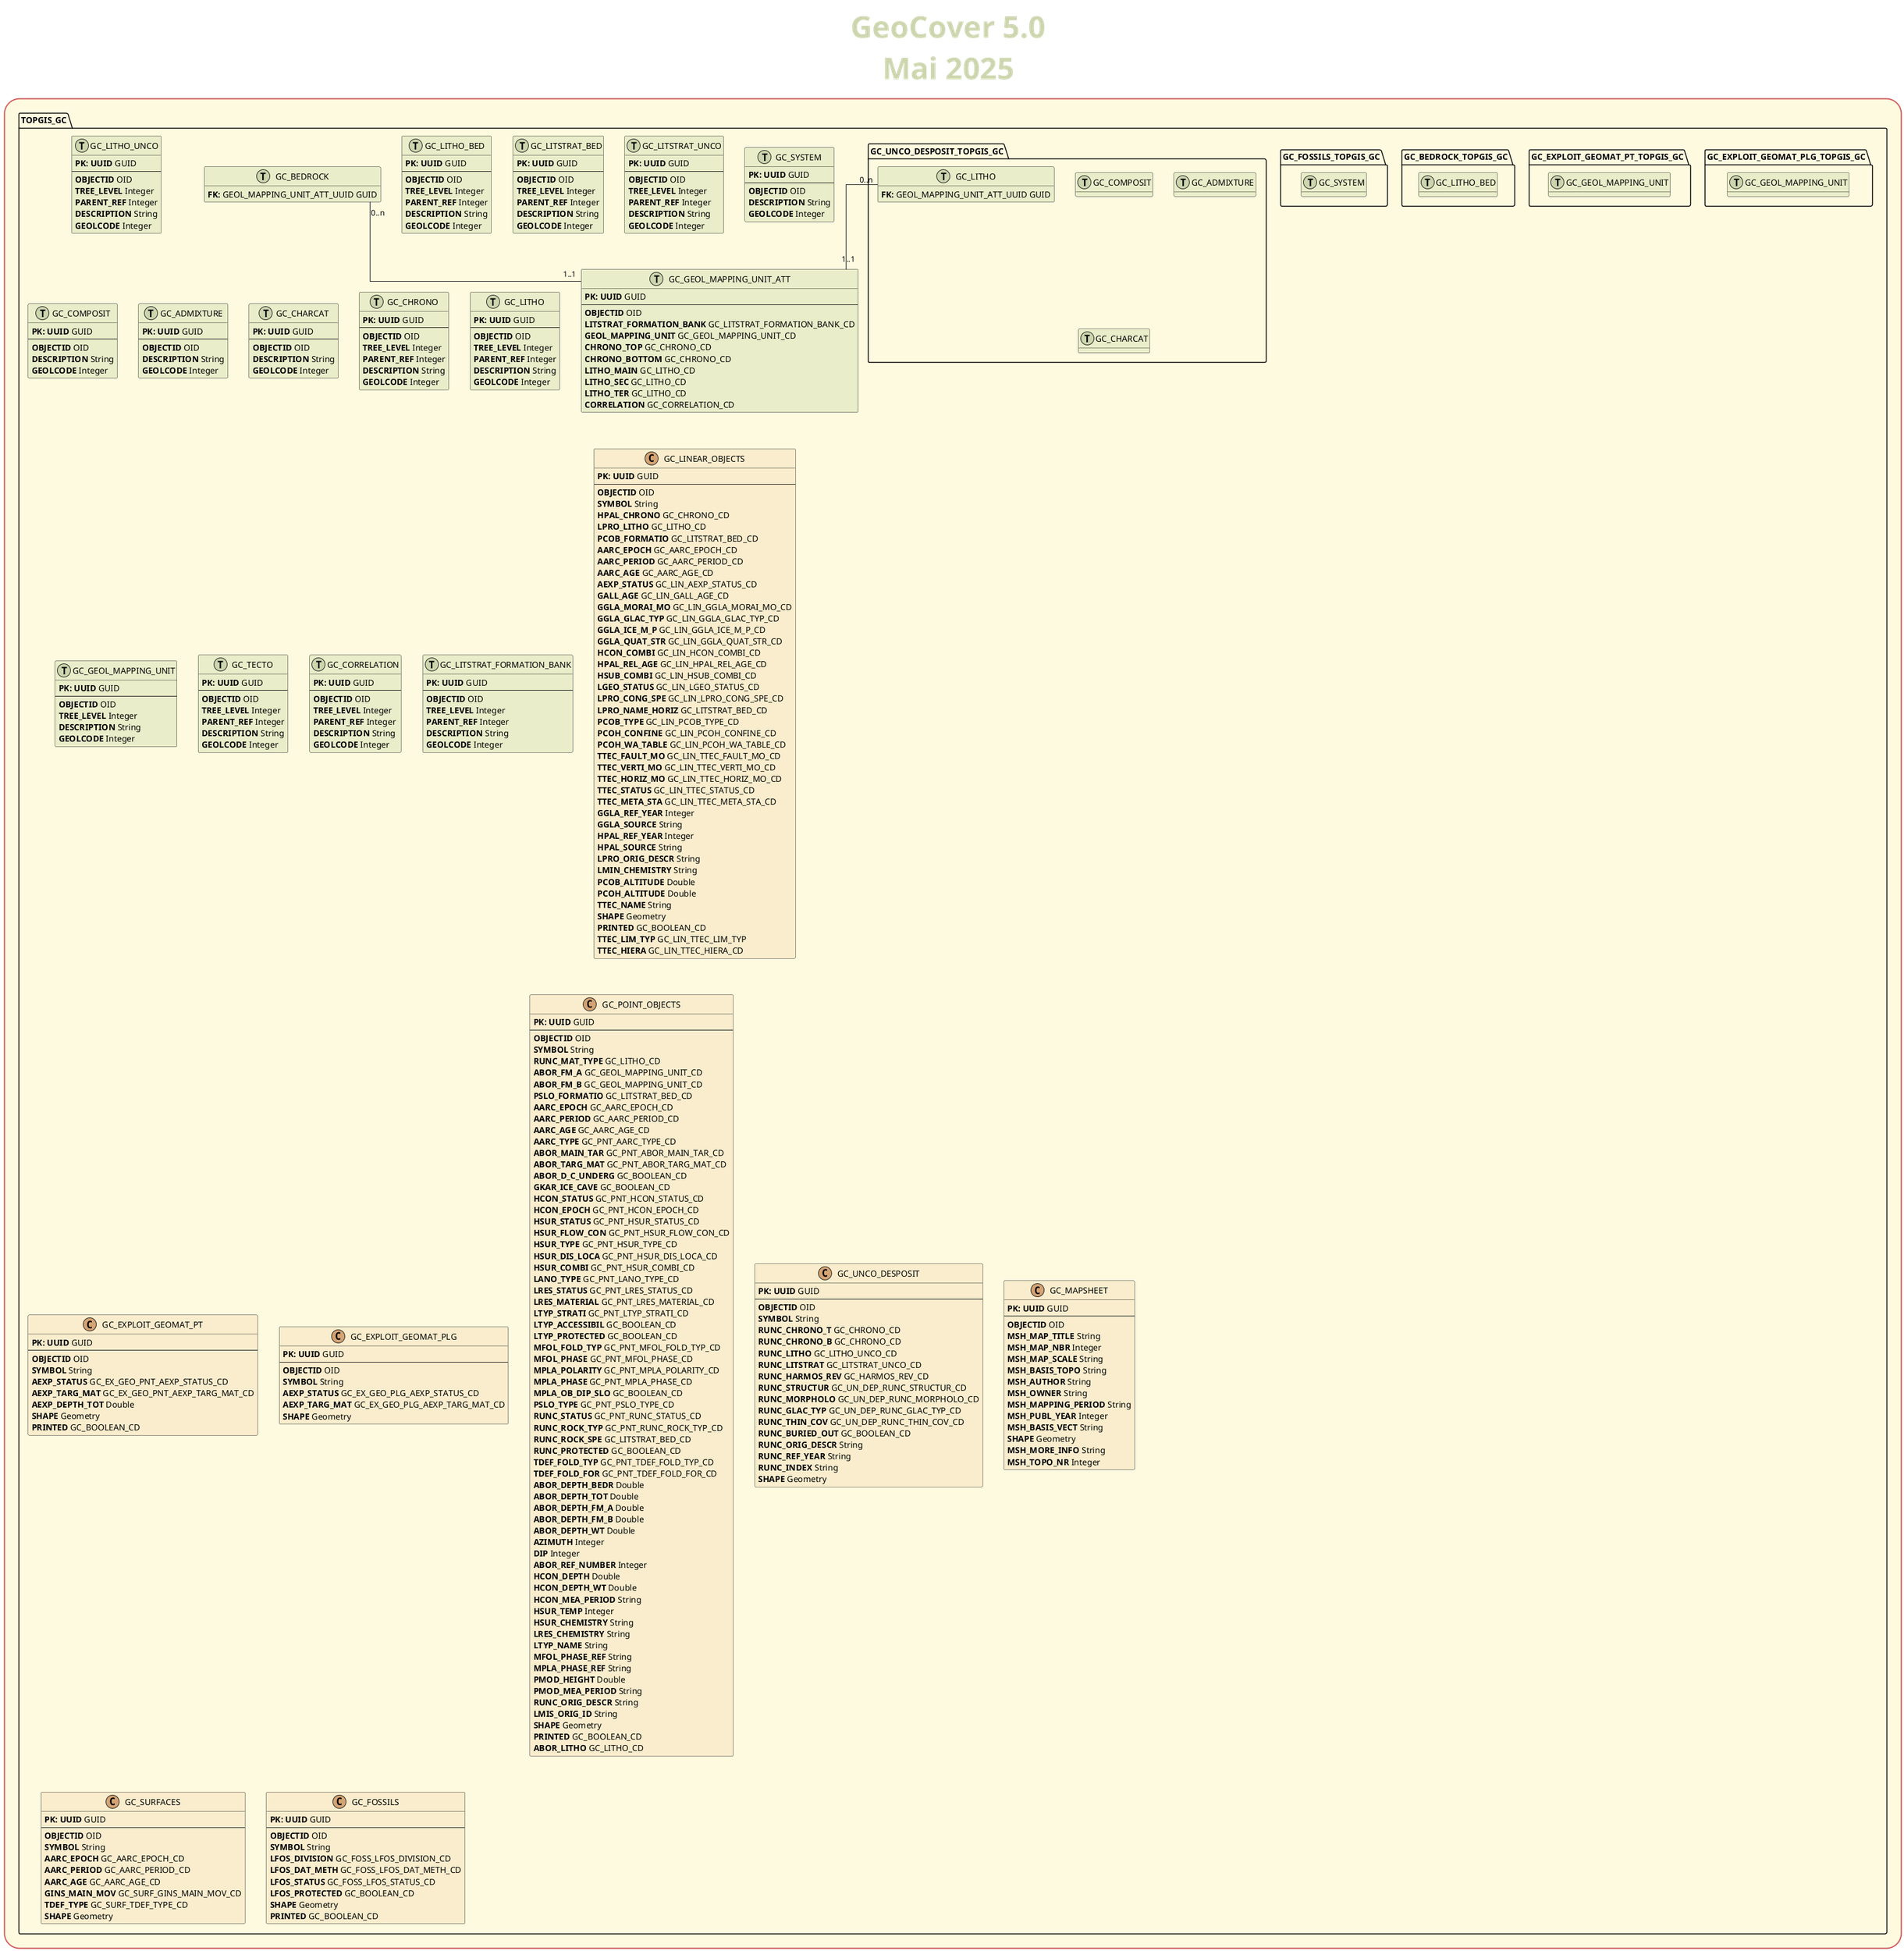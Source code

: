 @startuml
skinparam monochrome false
skinparam linetype ortho
skinparam backgroundcolor transparent
skinparam rectangle {
  roundCorner 50
  BackGroundColor #FEFAE0
  LineThickness 10
  LineColor #CEEDDB
}

skinparam TitlefontColor  #CCD5AE
skinparam TitleFontSize 50


scale 1

' Color scheme https://colorhunt.co/palette/eaebd0da6c6ccd5656af3e3e
' #EAEBD0 #DA6C6C #CD5656 #AF3E3E


!define table(x) class x << (T,#CCD5AE) >> #E9EDC9
!define view(x) class x << (V,#FFAAAA) >>
!define ent(x) class x << (E,#FFAAAA) >>
!define enum(x) class x << (E,#FFAAAA) >>
!define class(x) class x << (C,#D4A373) >> #FAEDCD

!define primary_key(x) <b>PK: x</b>
!define foreign_key(x,reference) <b>FK: </b>x
!define key(x) <b>x</b>
hide methods
hide stereotypes



rectangle   #FEFAE0;line:CD5656;line.bold; {
 

title GeoCover 5.0\nMai 2025

table(TOPGIS_GC.GC_LITHO_UNCO) {
	primary_key(UUID) GUID
	---
	key(OBJECTID) OID
	key(TREE_LEVEL) Integer
	key(PARENT_REF) Integer
	key(DESCRIPTION) String
	key(GEOLCODE) Integer
}

table(TOPGIS_GC.GC_LITHO_BED) {
	primary_key(UUID) GUID
	---
	key(OBJECTID) OID
	key(TREE_LEVEL) Integer
	key(PARENT_REF) Integer
	key(DESCRIPTION) String
	key(GEOLCODE) Integer
}

table(TOPGIS_GC.GC_LITSTRAT_BED) {
	primary_key(UUID) GUID
	---
	key(OBJECTID) OID
	key(TREE_LEVEL) Integer
	key(PARENT_REF) Integer
	key(DESCRIPTION) String
	key(GEOLCODE) Integer
}

table(TOPGIS_GC.GC_LITSTRAT_UNCO) {
	primary_key(UUID) GUID
	---
	key(OBJECTID) OID
	key(TREE_LEVEL) Integer
	key(PARENT_REF) Integer
	key(DESCRIPTION) String
	key(GEOLCODE) Integer
}

table(TOPGIS_GC.GC_GEOL_MAPPING_UNIT_ATT) {
	primary_key(UUID) GUID
	---
	key(OBJECTID) OID
	key(LITSTRAT_FORMATION_BANK) GC_LITSTRAT_FORMATION_BANK_CD
	key(GEOL_MAPPING_UNIT) GC_GEOL_MAPPING_UNIT_CD
	key(CHRONO_TOP) GC_CHRONO_CD
	key(CHRONO_BOTTOM) GC_CHRONO_CD
	key(LITHO_MAIN) GC_LITHO_CD
	key(LITHO_SEC) GC_LITHO_CD
	key(LITHO_TER) GC_LITHO_CD
	key(CORRELATION) GC_CORRELATION_CD
}

table(TOPGIS_GC.GC_SYSTEM) {
	primary_key(UUID) GUID
	---
	key(OBJECTID) OID
	key(DESCRIPTION) String
	key(GEOLCODE) Integer
}

table(TOPGIS_GC.GC_COMPOSIT) {
	primary_key(UUID) GUID
	---
	key(OBJECTID) OID
	key(DESCRIPTION) String
	key(GEOLCODE) Integer
}

table(TOPGIS_GC.GC_ADMIXTURE) {
	primary_key(UUID) GUID
	---
	key(OBJECTID) OID
	key(DESCRIPTION) String
	key(GEOLCODE) Integer
}

table(TOPGIS_GC.GC_CHARCAT) {
	primary_key(UUID) GUID
	---
	key(OBJECTID) OID
	key(DESCRIPTION) String
	key(GEOLCODE) Integer
}

table(TOPGIS_GC.GC_CHRONO) {
	primary_key(UUID) GUID
	---
	key(OBJECTID) OID
	key(TREE_LEVEL) Integer
	key(PARENT_REF) Integer
	key(DESCRIPTION) String
	key(GEOLCODE) Integer
}

table(TOPGIS_GC.GC_LITHO) {
	primary_key(UUID) GUID
	---
	key(OBJECTID) OID
	key(TREE_LEVEL) Integer
	key(PARENT_REF) Integer
	key(DESCRIPTION) String
	key(GEOLCODE) Integer
}

table(TOPGIS_GC.GC_GEOL_MAPPING_UNIT) {
	primary_key(UUID) GUID
	---
	key(OBJECTID) OID
	key(TREE_LEVEL) Integer
	key(DESCRIPTION) String
	key(GEOLCODE) Integer
}

table(TOPGIS_GC.GC_TECTO) {
	primary_key(UUID) GUID
	---
	key(OBJECTID) OID
	key(TREE_LEVEL) Integer
	key(PARENT_REF) Integer
	key(DESCRIPTION) String
	key(GEOLCODE) Integer
}

table(TOPGIS_GC.GC_CORRELATION) {
	primary_key(UUID) GUID
	---
	key(OBJECTID) OID
	key(TREE_LEVEL) Integer
	key(PARENT_REF) Integer
	key(DESCRIPTION) String
	key(GEOLCODE) Integer
}

table(TOPGIS_GC.GC_LITSTRAT_FORMATION_BANK) {
	primary_key(UUID) GUID
	---
	key(OBJECTID) OID
	key(TREE_LEVEL) Integer
	key(PARENT_REF) Integer
	key(DESCRIPTION) String
	key(GEOLCODE) Integer
}

table(TOPGIS_GC.GC_BEDROCK) {
	foreign_key(GEOL_MAPPING_UNIT_ATT_UUID,TOPGIS_GC.GC_GEOL_MAPPING_UNIT_ATT) GUID
}

class(TOPGIS_GC.GC_LINEAR_OBJECTS) {
	primary_key(UUID) GUID
	---
	key(OBJECTID) OID
	key(SYMBOL) String
	key(HPAL_CHRONO) GC_CHRONO_CD
	key(LPRO_LITHO) GC_LITHO_CD
	key(PCOB_FORMATIO) GC_LITSTRAT_BED_CD
	key(AARC_EPOCH) GC_AARC_EPOCH_CD
	key(AARC_PERIOD) GC_AARC_PERIOD_CD
	key(AARC_AGE) GC_AARC_AGE_CD
	key(AEXP_STATUS) GC_LIN_AEXP_STATUS_CD
	key(GALL_AGE) GC_LIN_GALL_AGE_CD
	key(GGLA_MORAI_MO) GC_LIN_GGLA_MORAI_MO_CD
	key(GGLA_GLAC_TYP) GC_LIN_GGLA_GLAC_TYP_CD
	key(GGLA_ICE_M_P) GC_LIN_GGLA_ICE_M_P_CD
	key(GGLA_QUAT_STR) GC_LIN_GGLA_QUAT_STR_CD
	key(HCON_COMBI) GC_LIN_HCON_COMBI_CD
	key(HPAL_REL_AGE) GC_LIN_HPAL_REL_AGE_CD
	key(HSUB_COMBI) GC_LIN_HSUB_COMBI_CD
	key(LGEO_STATUS) GC_LIN_LGEO_STATUS_CD
	key(LPRO_CONG_SPE) GC_LIN_LPRO_CONG_SPE_CD
	key(LPRO_NAME_HORIZ) GC_LITSTRAT_BED_CD
	key(PCOB_TYPE) GC_LIN_PCOB_TYPE_CD
	key(PCOH_CONFINE) GC_LIN_PCOH_CONFINE_CD
	key(PCOH_WA_TABLE) GC_LIN_PCOH_WA_TABLE_CD
	key(TTEC_FAULT_MO) GC_LIN_TTEC_FAULT_MO_CD
	key(TTEC_VERTI_MO) GC_LIN_TTEC_VERTI_MO_CD
	key(TTEC_HORIZ_MO) GC_LIN_TTEC_HORIZ_MO_CD
	key(TTEC_STATUS) GC_LIN_TTEC_STATUS_CD
	key(TTEC_META_STA) GC_LIN_TTEC_META_STA_CD
	key(GGLA_REF_YEAR) Integer
	key(GGLA_SOURCE) String
	key(HPAL_REF_YEAR) Integer
	key(HPAL_SOURCE) String
	key(LPRO_ORIG_DESCR) String
	key(LMIN_CHEMISTRY) String
	key(PCOB_ALTITUDE) Double
	key(PCOH_ALTITUDE) Double
	key(TTEC_NAME) String
	key(SHAPE) Geometry
	key(PRINTED) GC_BOOLEAN_CD
	key(TTEC_LIM_TYP) GC_LIN_TTEC_LIM_TYP
	key(TTEC_HIERA) GC_LIN_TTEC_HIERA_CD
}

class(TOPGIS_GC.GC_EXPLOIT_GEOMAT_PT) {
	primary_key(UUID) GUID
	---
	key(OBJECTID) OID
	key(SYMBOL) String
	key(AEXP_STATUS) GC_EX_GEO_PNT_AEXP_STATUS_CD
	key(AEXP_TARG_MAT) GC_EX_GEO_PNT_AEXP_TARG_MAT_CD
	key(AEXP_DEPTH_TOT) Double
	key(SHAPE) Geometry
	key(PRINTED) GC_BOOLEAN_CD
}

class(TOPGIS_GC.GC_EXPLOIT_GEOMAT_PLG) {
	primary_key(UUID) GUID
	---
	key(OBJECTID) OID
	key(SYMBOL) String
	key(AEXP_STATUS) GC_EX_GEO_PLG_AEXP_STATUS_CD
	key(AEXP_TARG_MAT) GC_EX_GEO_PLG_AEXP_TARG_MAT_CD
	key(SHAPE) Geometry
}

class(TOPGIS_GC.GC_POINT_OBJECTS) {
	primary_key(UUID) GUID
	---
	key(OBJECTID) OID
	key(SYMBOL) String
	key(RUNC_MAT_TYPE) GC_LITHO_CD
	key(ABOR_FM_A) GC_GEOL_MAPPING_UNIT_CD
	key(ABOR_FM_B) GC_GEOL_MAPPING_UNIT_CD
	key(PSLO_FORMATIO) GC_LITSTRAT_BED_CD
	key(AARC_EPOCH) GC_AARC_EPOCH_CD
	key(AARC_PERIOD) GC_AARC_PERIOD_CD
	key(AARC_AGE) GC_AARC_AGE_CD
	key(AARC_TYPE) GC_PNT_AARC_TYPE_CD
	key(ABOR_MAIN_TAR) GC_PNT_ABOR_MAIN_TAR_CD
	key(ABOR_TARG_MAT) GC_PNT_ABOR_TARG_MAT_CD
	key(ABOR_D_C_UNDERG) GC_BOOLEAN_CD
	key(GKAR_ICE_CAVE) GC_BOOLEAN_CD
	key(HCON_STATUS) GC_PNT_HCON_STATUS_CD
	key(HCON_EPOCH) GC_PNT_HCON_EPOCH_CD
	key(HSUR_STATUS) GC_PNT_HSUR_STATUS_CD
	key(HSUR_FLOW_CON) GC_PNT_HSUR_FLOW_CON_CD
	key(HSUR_TYPE) GC_PNT_HSUR_TYPE_CD
	key(HSUR_DIS_LOCA) GC_PNT_HSUR_DIS_LOCA_CD
	key(HSUR_COMBI) GC_PNT_HSUR_COMBI_CD
	key(LANO_TYPE) GC_PNT_LANO_TYPE_CD
	key(LRES_STATUS) GC_PNT_LRES_STATUS_CD
	key(LRES_MATERIAL) GC_PNT_LRES_MATERIAL_CD
	key(LTYP_STRATI) GC_PNT_LTYP_STRATI_CD
	key(LTYP_ACCESSIBIL) GC_BOOLEAN_CD
	key(LTYP_PROTECTED) GC_BOOLEAN_CD
	key(MFOL_FOLD_TYP) GC_PNT_MFOL_FOLD_TYP_CD
	key(MFOL_PHASE) GC_PNT_MFOL_PHASE_CD
	key(MPLA_POLARITY) GC_PNT_MPLA_POLARITY_CD
	key(MPLA_PHASE) GC_PNT_MPLA_PHASE_CD
	key(MPLA_OB_DIP_SLO) GC_BOOLEAN_CD
	key(PSLO_TYPE) GC_PNT_PSLO_TYPE_CD
	key(RUNC_STATUS) GC_PNT_RUNC_STATUS_CD
	key(RUNC_ROCK_TYP) GC_PNT_RUNC_ROCK_TYP_CD
	key(RUNC_ROCK_SPE) GC_LITSTRAT_BED_CD
	key(RUNC_PROTECTED) GC_BOOLEAN_CD
	key(TDEF_FOLD_TYP) GC_PNT_TDEF_FOLD_TYP_CD
	key(TDEF_FOLD_FOR) GC_PNT_TDEF_FOLD_FOR_CD
	key(ABOR_DEPTH_BEDR) Double
	key(ABOR_DEPTH_TOT) Double
	key(ABOR_DEPTH_FM_A) Double
	key(ABOR_DEPTH_FM_B) Double
	key(ABOR_DEPTH_WT) Double
	key(AZIMUTH) Integer
	key(DIP) Integer
	key(ABOR_REF_NUMBER) Integer
	key(HCON_DEPTH) Double
	key(HCON_DEPTH_WT) Double
	key(HCON_MEA_PERIOD) String
	key(HSUR_TEMP) Integer
	key(HSUR_CHEMISTRY) String
	key(LRES_CHEMISTRY) String
	key(LTYP_NAME) String
	key(MFOL_PHASE_REF) String
	key(MPLA_PHASE_REF) String
	key(PMOD_HEIGHT) Double
	key(PMOD_MEA_PERIOD) String
	key(RUNC_ORIG_DESCR) String
	key(LMIS_ORIG_ID) String
	key(SHAPE) Geometry
	key(PRINTED) GC_BOOLEAN_CD
	key(ABOR_LITHO) GC_LITHO_CD
}

class(TOPGIS_GC.GC_UNCO_DESPOSIT) {
	primary_key(UUID) GUID
	---
	key(OBJECTID) OID
	key(SYMBOL) String
	key(RUNC_CHRONO_T) GC_CHRONO_CD
	key(RUNC_CHRONO_B) GC_CHRONO_CD
	key(RUNC_LITHO) GC_LITHO_UNCO_CD
	key(RUNC_LITSTRAT) GC_LITSTRAT_UNCO_CD
	key(RUNC_HARMOS_REV) GC_HARMOS_REV_CD
	key(RUNC_STRUCTUR) GC_UN_DEP_RUNC_STRUCTUR_CD
	key(RUNC_MORPHOLO) GC_UN_DEP_RUNC_MORPHOLO_CD
	key(RUNC_GLAC_TYP) GC_UN_DEP_RUNC_GLAC_TYP_CD
	key(RUNC_THIN_COV) GC_UN_DEP_RUNC_THIN_COV_CD
	key(RUNC_BURIED_OUT) GC_BOOLEAN_CD
	key(RUNC_ORIG_DESCR) String
	key(RUNC_REF_YEAR) String
	key(RUNC_INDEX) String
	key(SHAPE) Geometry
}

class(TOPGIS_GC.GC_MAPSHEET) {
	primary_key(UUID) GUID
	---
	key(OBJECTID) OID
	key(MSH_MAP_TITLE) String
	key(MSH_MAP_NBR) Integer
	key(MSH_MAP_SCALE) String
	key(MSH_BASIS_TOPO) String
	key(MSH_AUTHOR) String
	key(MSH_OWNER) String
	key(MSH_MAPPING_PERIOD) String
	key(MSH_PUBL_YEAR) Integer
	key(MSH_BASIS_VECT) String
	key(SHAPE) Geometry
	key(MSH_MORE_INFO) String
	key(MSH_TOPO_NR) Integer
}

class(TOPGIS_GC.GC_SURFACES) {
	primary_key(UUID) GUID
	---
	key(OBJECTID) OID
	key(SYMBOL) String
	key(AARC_EPOCH) GC_AARC_EPOCH_CD
	key(AARC_PERIOD) GC_AARC_PERIOD_CD
	key(AARC_AGE) GC_AARC_AGE_CD
	key(GINS_MAIN_MOV) GC_SURF_GINS_MAIN_MOV_CD
	key(TDEF_TYPE) GC_SURF_TDEF_TYPE_CD
	key(SHAPE) Geometry
}

class(TOPGIS_GC.GC_FOSSILS) {
	primary_key(UUID) GUID
	---
	key(OBJECTID) OID
	key(SYMBOL) String
	key(LFOS_DIVISION) GC_FOSS_LFOS_DIVISION_CD
	key(LFOS_DAT_METH) GC_FOSS_LFOS_DAT_METH_CD
	key(LFOS_STATUS) GC_FOSS_LFOS_STATUS_CD
	key(LFOS_PROTECTED) GC_BOOLEAN_CD
	key(SHAPE) Geometry
	key(PRINTED) GC_BOOLEAN_CD
}

table(TOPGIS_GC.GC_EXPLOIT_GEOMAT_PLG_TOPGIS_GC.GC_GEOL_MAPPING_UNIT) {
}

table(TOPGIS_GC.GC_EXPLOIT_GEOMAT_PT_TOPGIS_GC.GC_GEOL_MAPPING_UNIT) {
}

table(TOPGIS_GC.GC_BEDROCK_TOPGIS_GC.GC_LITHO_BED) {
}

table(TOPGIS_GC.GC_FOSSILS_TOPGIS_GC.GC_SYSTEM) {
}

table(TOPGIS_GC.GC_UNCO_DESPOSIT_TOPGIS_GC.GC_COMPOSIT) {
}

table(TOPGIS_GC.GC_UNCO_DESPOSIT_TOPGIS_GC.GC_ADMIXTURE) {
}

table(TOPGIS_GC.GC_UNCO_DESPOSIT_TOPGIS_GC.GC_CHARCAT) {
}

table(TOPGIS_GC.GC_UNCO_DESPOSIT_TOPGIS_GC.GC_LITHO) {
	foreign_key(GEOL_MAPPING_UNIT_ATT_UUID,TOPGIS_GC.GC_GEOL_MAPPING_UNIT_ATT) GUID
}

TOPGIS_GC.GC_BEDROCK "0..n" -- "1..1" TOPGIS_GC.GC_GEOL_MAPPING_UNIT_ATT
TOPGIS_GC.GC_UNCO_DESPOSIT_TOPGIS_GC.GC_LITHO "0..n" -- "1..1" TOPGIS_GC.GC_GEOL_MAPPING_UNIT_ATT


}

@enduml
